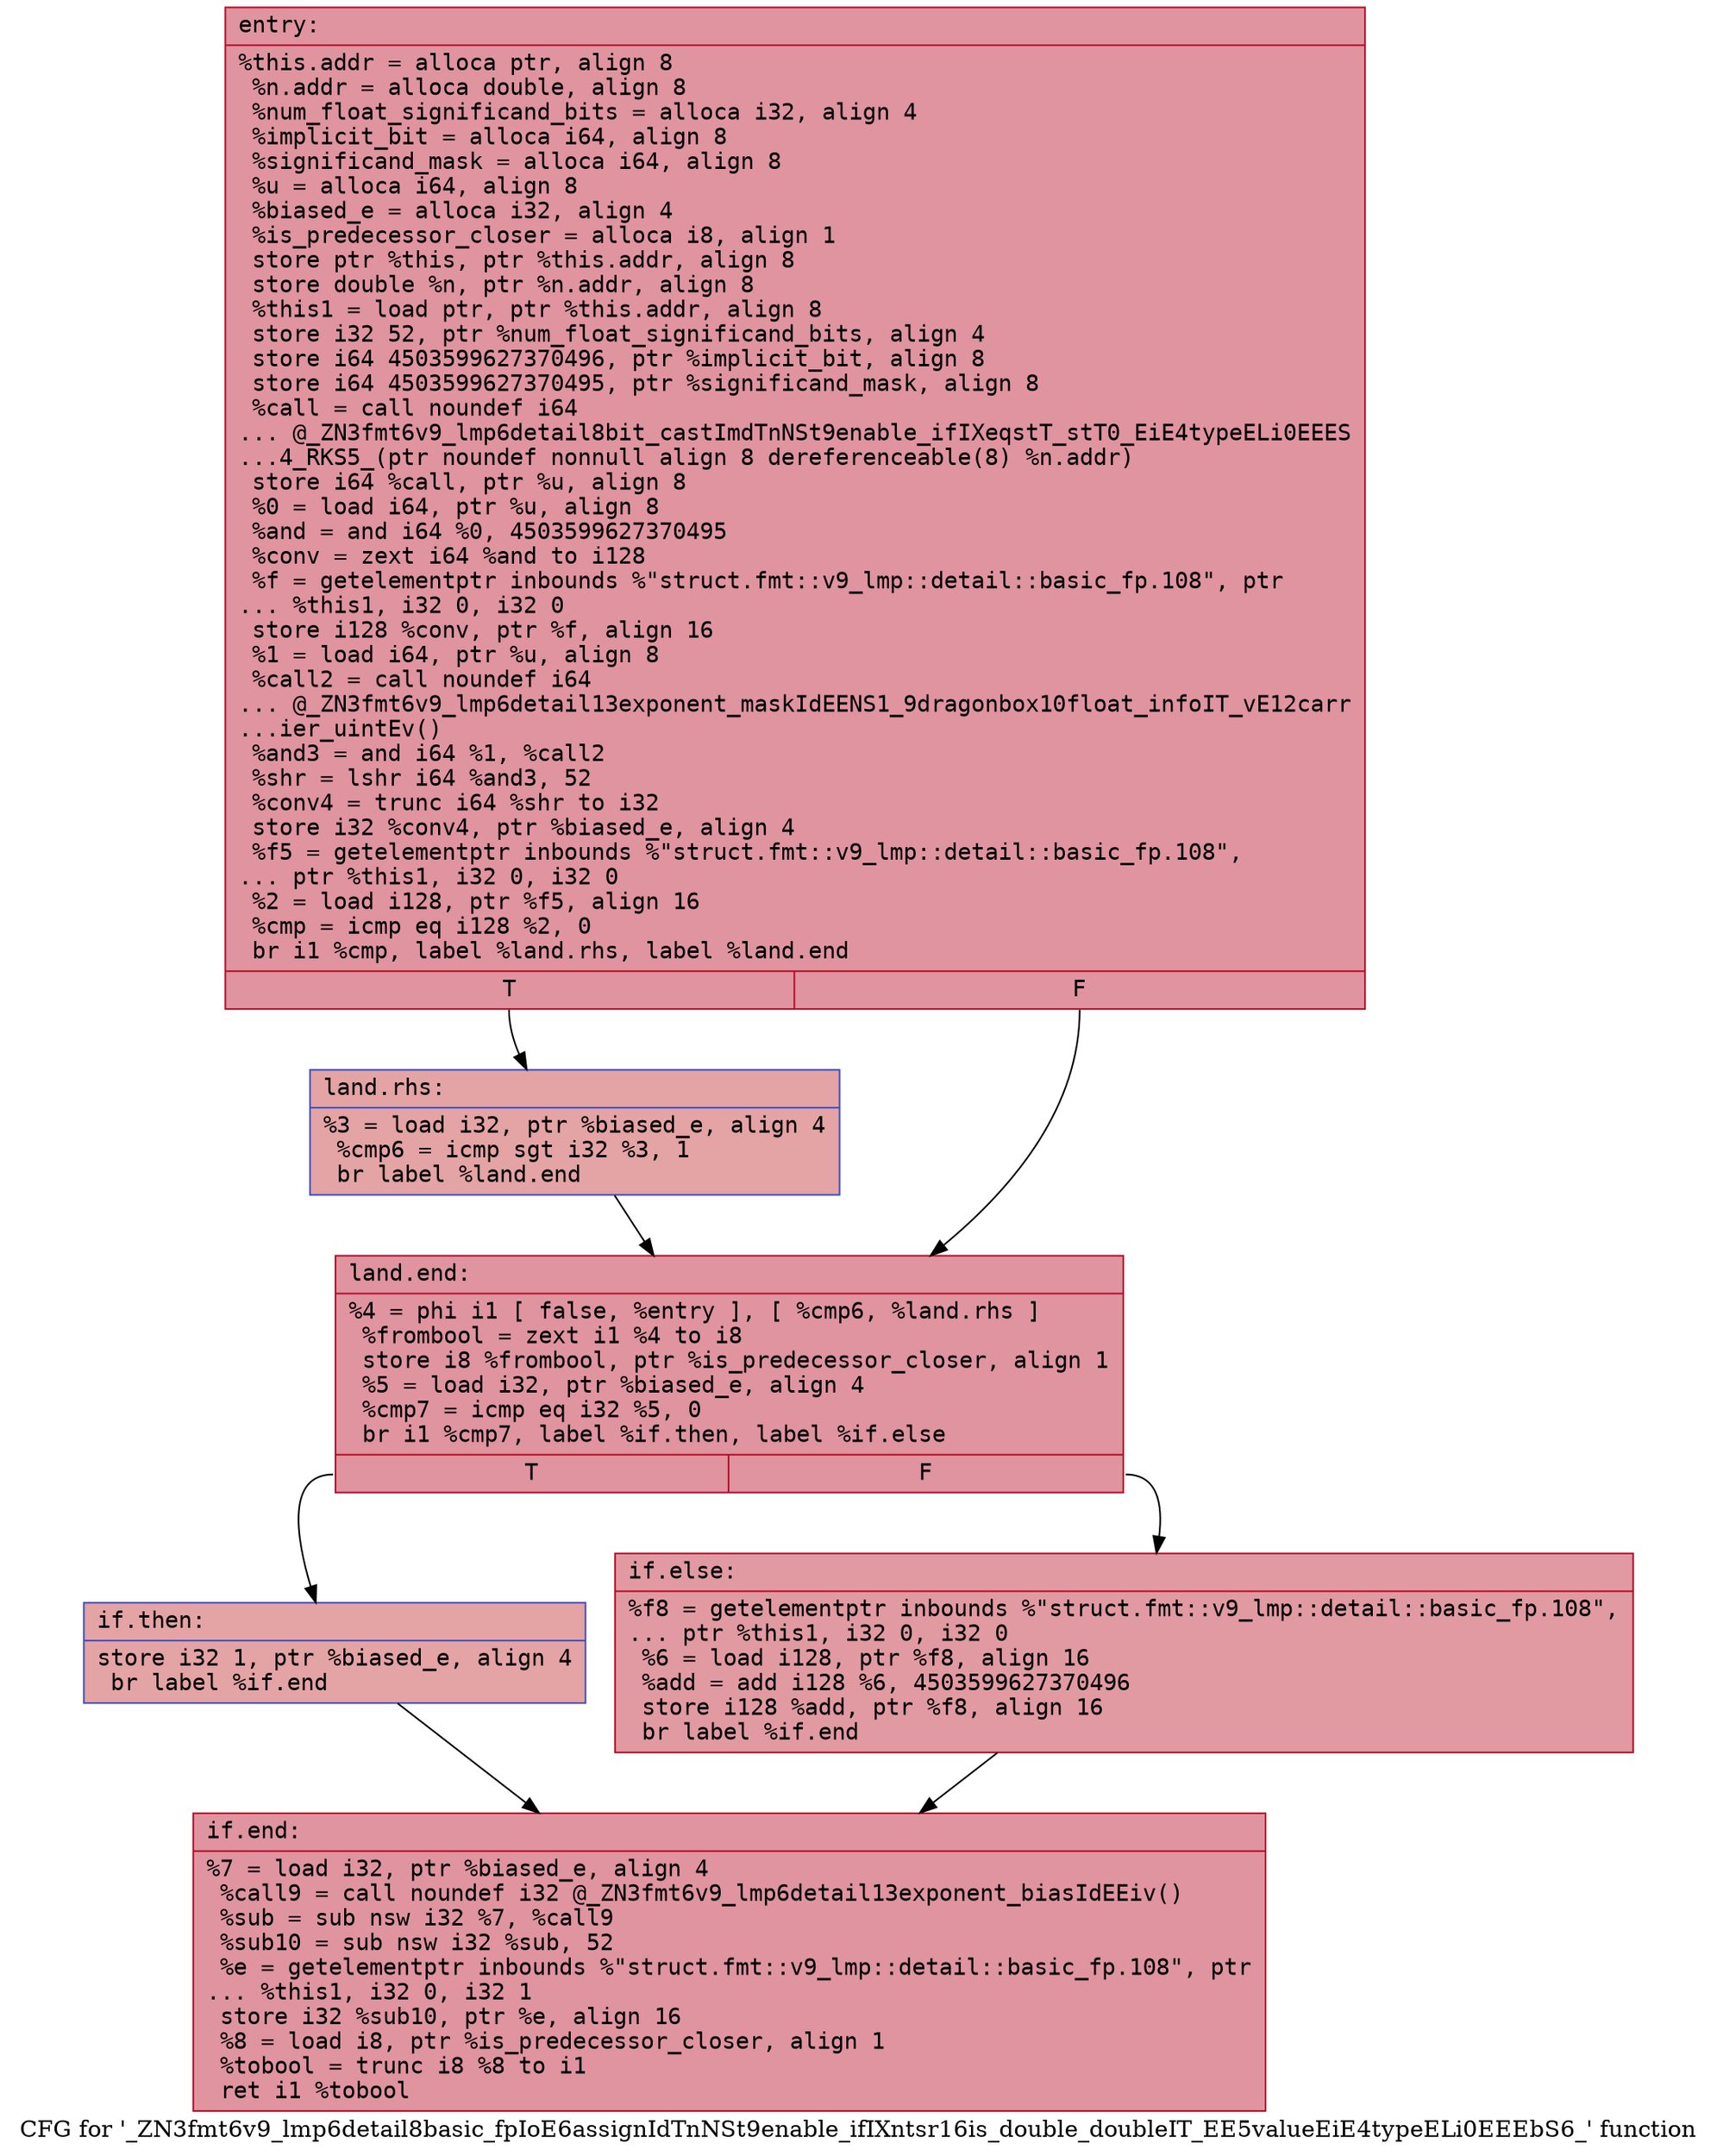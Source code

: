 digraph "CFG for '_ZN3fmt6v9_lmp6detail8basic_fpIoE6assignIdTnNSt9enable_ifIXntsr16is_double_doubleIT_EE5valueEiE4typeELi0EEEbS6_' function" {
	label="CFG for '_ZN3fmt6v9_lmp6detail8basic_fpIoE6assignIdTnNSt9enable_ifIXntsr16is_double_doubleIT_EE5valueEiE4typeELi0EEEbS6_' function";

	Node0x556bfebde160 [shape=record,color="#b70d28ff", style=filled, fillcolor="#b70d2870" fontname="Courier",label="{entry:\l|  %this.addr = alloca ptr, align 8\l  %n.addr = alloca double, align 8\l  %num_float_significand_bits = alloca i32, align 4\l  %implicit_bit = alloca i64, align 8\l  %significand_mask = alloca i64, align 8\l  %u = alloca i64, align 8\l  %biased_e = alloca i32, align 4\l  %is_predecessor_closer = alloca i8, align 1\l  store ptr %this, ptr %this.addr, align 8\l  store double %n, ptr %n.addr, align 8\l  %this1 = load ptr, ptr %this.addr, align 8\l  store i32 52, ptr %num_float_significand_bits, align 4\l  store i64 4503599627370496, ptr %implicit_bit, align 8\l  store i64 4503599627370495, ptr %significand_mask, align 8\l  %call = call noundef i64\l... @_ZN3fmt6v9_lmp6detail8bit_castImdTnNSt9enable_ifIXeqstT_stT0_EiE4typeELi0EEES\l...4_RKS5_(ptr noundef nonnull align 8 dereferenceable(8) %n.addr)\l  store i64 %call, ptr %u, align 8\l  %0 = load i64, ptr %u, align 8\l  %and = and i64 %0, 4503599627370495\l  %conv = zext i64 %and to i128\l  %f = getelementptr inbounds %\"struct.fmt::v9_lmp::detail::basic_fp.108\", ptr\l... %this1, i32 0, i32 0\l  store i128 %conv, ptr %f, align 16\l  %1 = load i64, ptr %u, align 8\l  %call2 = call noundef i64\l... @_ZN3fmt6v9_lmp6detail13exponent_maskIdEENS1_9dragonbox10float_infoIT_vE12carr\l...ier_uintEv()\l  %and3 = and i64 %1, %call2\l  %shr = lshr i64 %and3, 52\l  %conv4 = trunc i64 %shr to i32\l  store i32 %conv4, ptr %biased_e, align 4\l  %f5 = getelementptr inbounds %\"struct.fmt::v9_lmp::detail::basic_fp.108\",\l... ptr %this1, i32 0, i32 0\l  %2 = load i128, ptr %f5, align 16\l  %cmp = icmp eq i128 %2, 0\l  br i1 %cmp, label %land.rhs, label %land.end\l|{<s0>T|<s1>F}}"];
	Node0x556bfebde160:s0 -> Node0x556bfebdf860[tooltip="entry -> land.rhs\nProbability 37.50%" ];
	Node0x556bfebde160:s1 -> Node0x556bfebdf8b0[tooltip="entry -> land.end\nProbability 62.50%" ];
	Node0x556bfebdf860 [shape=record,color="#3d50c3ff", style=filled, fillcolor="#c32e3170" fontname="Courier",label="{land.rhs:\l|  %3 = load i32, ptr %biased_e, align 4\l  %cmp6 = icmp sgt i32 %3, 1\l  br label %land.end\l}"];
	Node0x556bfebdf860 -> Node0x556bfebdf8b0[tooltip="land.rhs -> land.end\nProbability 100.00%" ];
	Node0x556bfebdf8b0 [shape=record,color="#b70d28ff", style=filled, fillcolor="#b70d2870" fontname="Courier",label="{land.end:\l|  %4 = phi i1 [ false, %entry ], [ %cmp6, %land.rhs ]\l  %frombool = zext i1 %4 to i8\l  store i8 %frombool, ptr %is_predecessor_closer, align 1\l  %5 = load i32, ptr %biased_e, align 4\l  %cmp7 = icmp eq i32 %5, 0\l  br i1 %cmp7, label %if.then, label %if.else\l|{<s0>T|<s1>F}}"];
	Node0x556bfebdf8b0:s0 -> Node0x556bfebe0040[tooltip="land.end -> if.then\nProbability 37.50%" ];
	Node0x556bfebdf8b0:s1 -> Node0x556bfebe00f0[tooltip="land.end -> if.else\nProbability 62.50%" ];
	Node0x556bfebe0040 [shape=record,color="#3d50c3ff", style=filled, fillcolor="#c32e3170" fontname="Courier",label="{if.then:\l|  store i32 1, ptr %biased_e, align 4\l  br label %if.end\l}"];
	Node0x556bfebe0040 -> Node0x556bfebe02f0[tooltip="if.then -> if.end\nProbability 100.00%" ];
	Node0x556bfebe00f0 [shape=record,color="#b70d28ff", style=filled, fillcolor="#bb1b2c70" fontname="Courier",label="{if.else:\l|  %f8 = getelementptr inbounds %\"struct.fmt::v9_lmp::detail::basic_fp.108\",\l... ptr %this1, i32 0, i32 0\l  %6 = load i128, ptr %f8, align 16\l  %add = add i128 %6, 4503599627370496\l  store i128 %add, ptr %f8, align 16\l  br label %if.end\l}"];
	Node0x556bfebe00f0 -> Node0x556bfebe02f0[tooltip="if.else -> if.end\nProbability 100.00%" ];
	Node0x556bfebe02f0 [shape=record,color="#b70d28ff", style=filled, fillcolor="#b70d2870" fontname="Courier",label="{if.end:\l|  %7 = load i32, ptr %biased_e, align 4\l  %call9 = call noundef i32 @_ZN3fmt6v9_lmp6detail13exponent_biasIdEEiv()\l  %sub = sub nsw i32 %7, %call9\l  %sub10 = sub nsw i32 %sub, 52\l  %e = getelementptr inbounds %\"struct.fmt::v9_lmp::detail::basic_fp.108\", ptr\l... %this1, i32 0, i32 1\l  store i32 %sub10, ptr %e, align 16\l  %8 = load i8, ptr %is_predecessor_closer, align 1\l  %tobool = trunc i8 %8 to i1\l  ret i1 %tobool\l}"];
}
